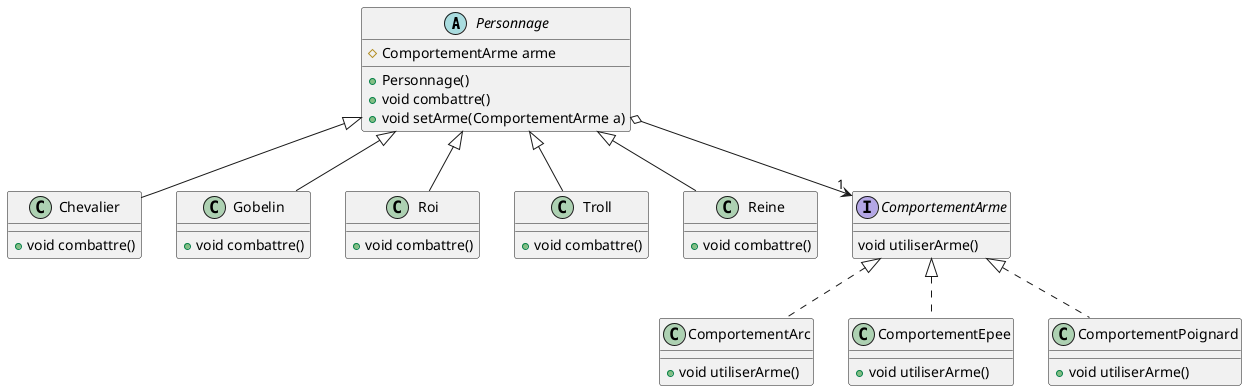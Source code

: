 @startuml
abstract class Personnage [[java:appli.Personnage]] {
	#ComportementArme arme
	+Personnage()
	+void combattre()
	+void setArme(ComportementArme a)
}

class Chevalier [[java:appli.Chevalier]] {
	+void combattre()
}

class Gobelin [[java:appli.Gobelin]] {
	+void combattre()
}

class Roi [[java:appli.Roi]] {
	+void combattre()
}

class Troll [[java:appli.Troll]] {
	+void combattre()
}

class Reine [[java:appli.Reine]] {
	+void combattre()
}

interface ComportementArme [[java:comportement.ComportementArme]] {
	void utiliserArme()
}

class ComportementArc [[java:comportement.ComportementArc]] {
	+void utiliserArme()
}

class ComportementEpee [[java:comportement.ComportementEpee]] {
	+void utiliserArme()
}
class ComportementPoignard [[java:comportement.ComportementPoignard]] {
	+void utiliserArme()
}

Personnage o--> "1" ComportementArme

ComportementArme <|.. ComportementPoignard
ComportementArme <|.. ComportementEpee
ComportementArme <|.. ComportementArc

Personnage <|-- Reine
Personnage <|-- Troll
Personnage <|-- Roi
Personnage <|-- Gobelin
Personnage <|-- Chevalier

@enduml